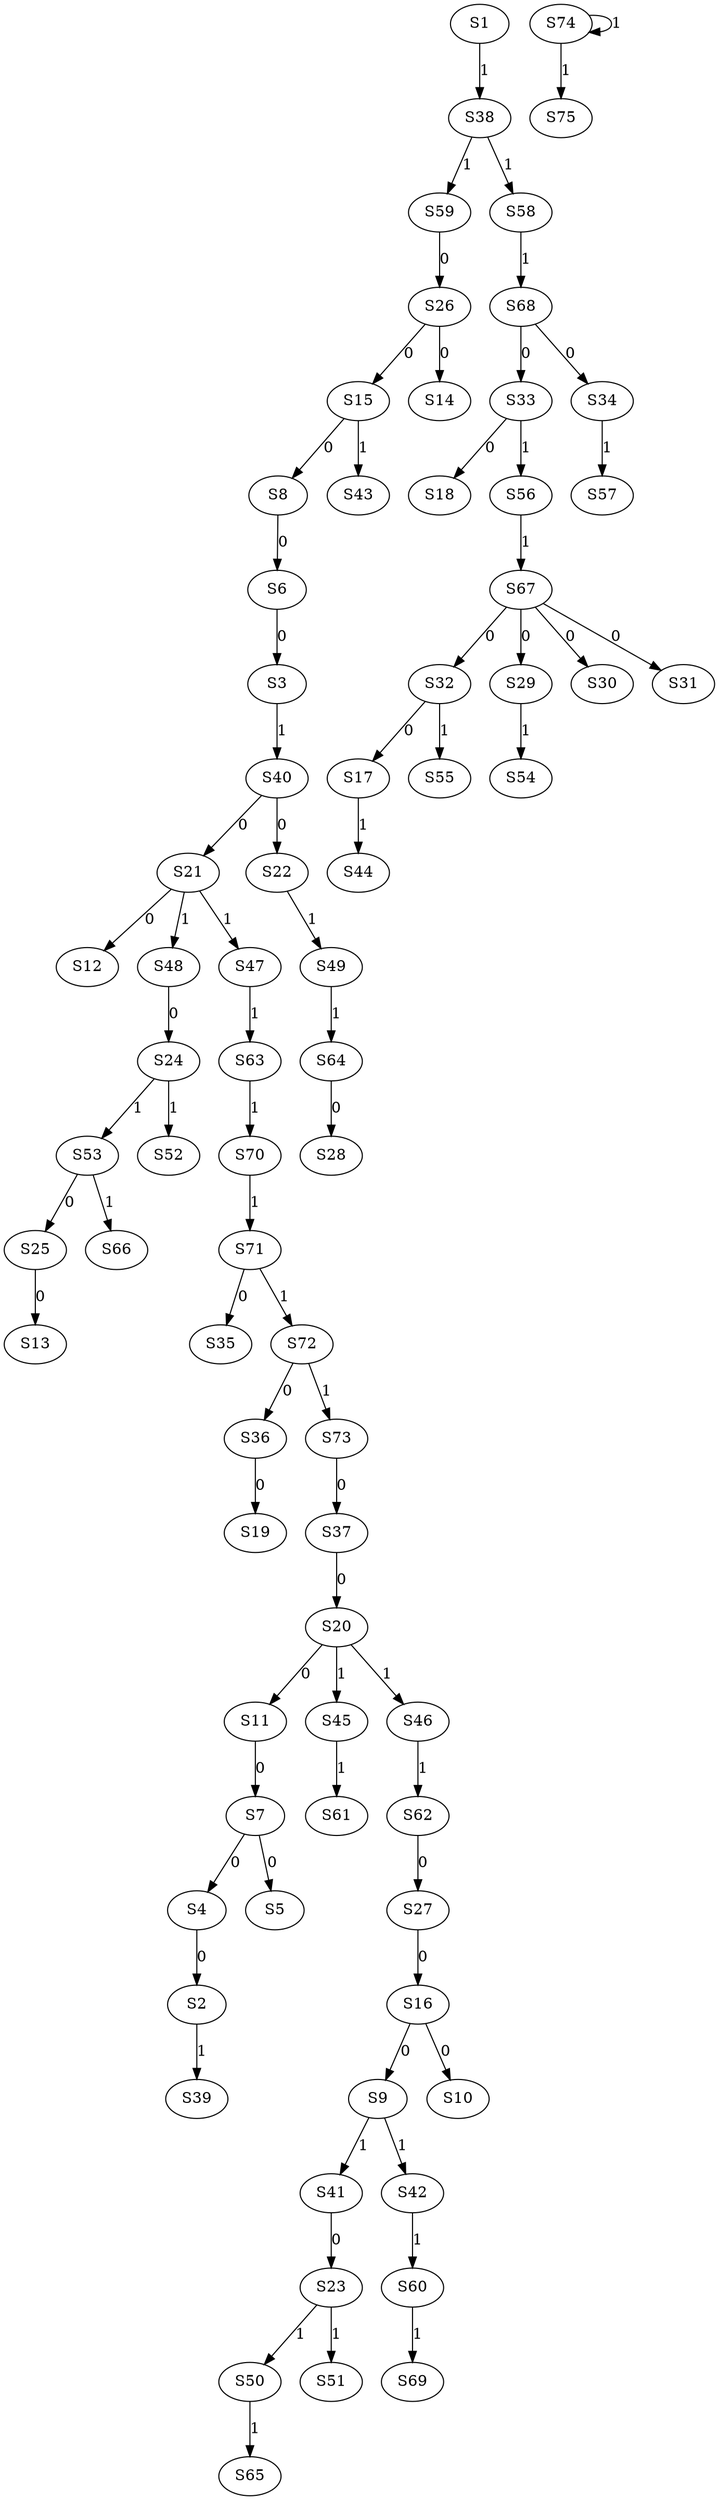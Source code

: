 strict digraph {
	S4 -> S2 [ label = 0 ];
	S6 -> S3 [ label = 0 ];
	S7 -> S4 [ label = 0 ];
	S7 -> S5 [ label = 0 ];
	S8 -> S6 [ label = 0 ];
	S11 -> S7 [ label = 0 ];
	S15 -> S8 [ label = 0 ];
	S16 -> S9 [ label = 0 ];
	S16 -> S10 [ label = 0 ];
	S20 -> S11 [ label = 0 ];
	S21 -> S12 [ label = 0 ];
	S25 -> S13 [ label = 0 ];
	S26 -> S14 [ label = 0 ];
	S26 -> S15 [ label = 0 ];
	S27 -> S16 [ label = 0 ];
	S32 -> S17 [ label = 0 ];
	S33 -> S18 [ label = 0 ];
	S36 -> S19 [ label = 0 ];
	S37 -> S20 [ label = 0 ];
	S40 -> S21 [ label = 0 ];
	S40 -> S22 [ label = 0 ];
	S41 -> S23 [ label = 0 ];
	S48 -> S24 [ label = 0 ];
	S53 -> S25 [ label = 0 ];
	S59 -> S26 [ label = 0 ];
	S62 -> S27 [ label = 0 ];
	S64 -> S28 [ label = 0 ];
	S67 -> S29 [ label = 0 ];
	S67 -> S30 [ label = 0 ];
	S67 -> S31 [ label = 0 ];
	S67 -> S32 [ label = 0 ];
	S68 -> S33 [ label = 0 ];
	S68 -> S34 [ label = 0 ];
	S71 -> S35 [ label = 0 ];
	S72 -> S36 [ label = 0 ];
	S73 -> S37 [ label = 0 ];
	S1 -> S38 [ label = 1 ];
	S2 -> S39 [ label = 1 ];
	S3 -> S40 [ label = 1 ];
	S9 -> S41 [ label = 1 ];
	S9 -> S42 [ label = 1 ];
	S15 -> S43 [ label = 1 ];
	S17 -> S44 [ label = 1 ];
	S20 -> S45 [ label = 1 ];
	S20 -> S46 [ label = 1 ];
	S21 -> S47 [ label = 1 ];
	S21 -> S48 [ label = 1 ];
	S22 -> S49 [ label = 1 ];
	S23 -> S50 [ label = 1 ];
	S23 -> S51 [ label = 1 ];
	S24 -> S52 [ label = 1 ];
	S24 -> S53 [ label = 1 ];
	S29 -> S54 [ label = 1 ];
	S32 -> S55 [ label = 1 ];
	S33 -> S56 [ label = 1 ];
	S34 -> S57 [ label = 1 ];
	S38 -> S58 [ label = 1 ];
	S38 -> S59 [ label = 1 ];
	S42 -> S60 [ label = 1 ];
	S45 -> S61 [ label = 1 ];
	S46 -> S62 [ label = 1 ];
	S47 -> S63 [ label = 1 ];
	S49 -> S64 [ label = 1 ];
	S50 -> S65 [ label = 1 ];
	S53 -> S66 [ label = 1 ];
	S56 -> S67 [ label = 1 ];
	S58 -> S68 [ label = 1 ];
	S60 -> S69 [ label = 1 ];
	S63 -> S70 [ label = 1 ];
	S70 -> S71 [ label = 1 ];
	S71 -> S72 [ label = 1 ];
	S72 -> S73 [ label = 1 ];
	S74 -> S74 [ label = 1 ];
	S74 -> S75 [ label = 1 ];
}